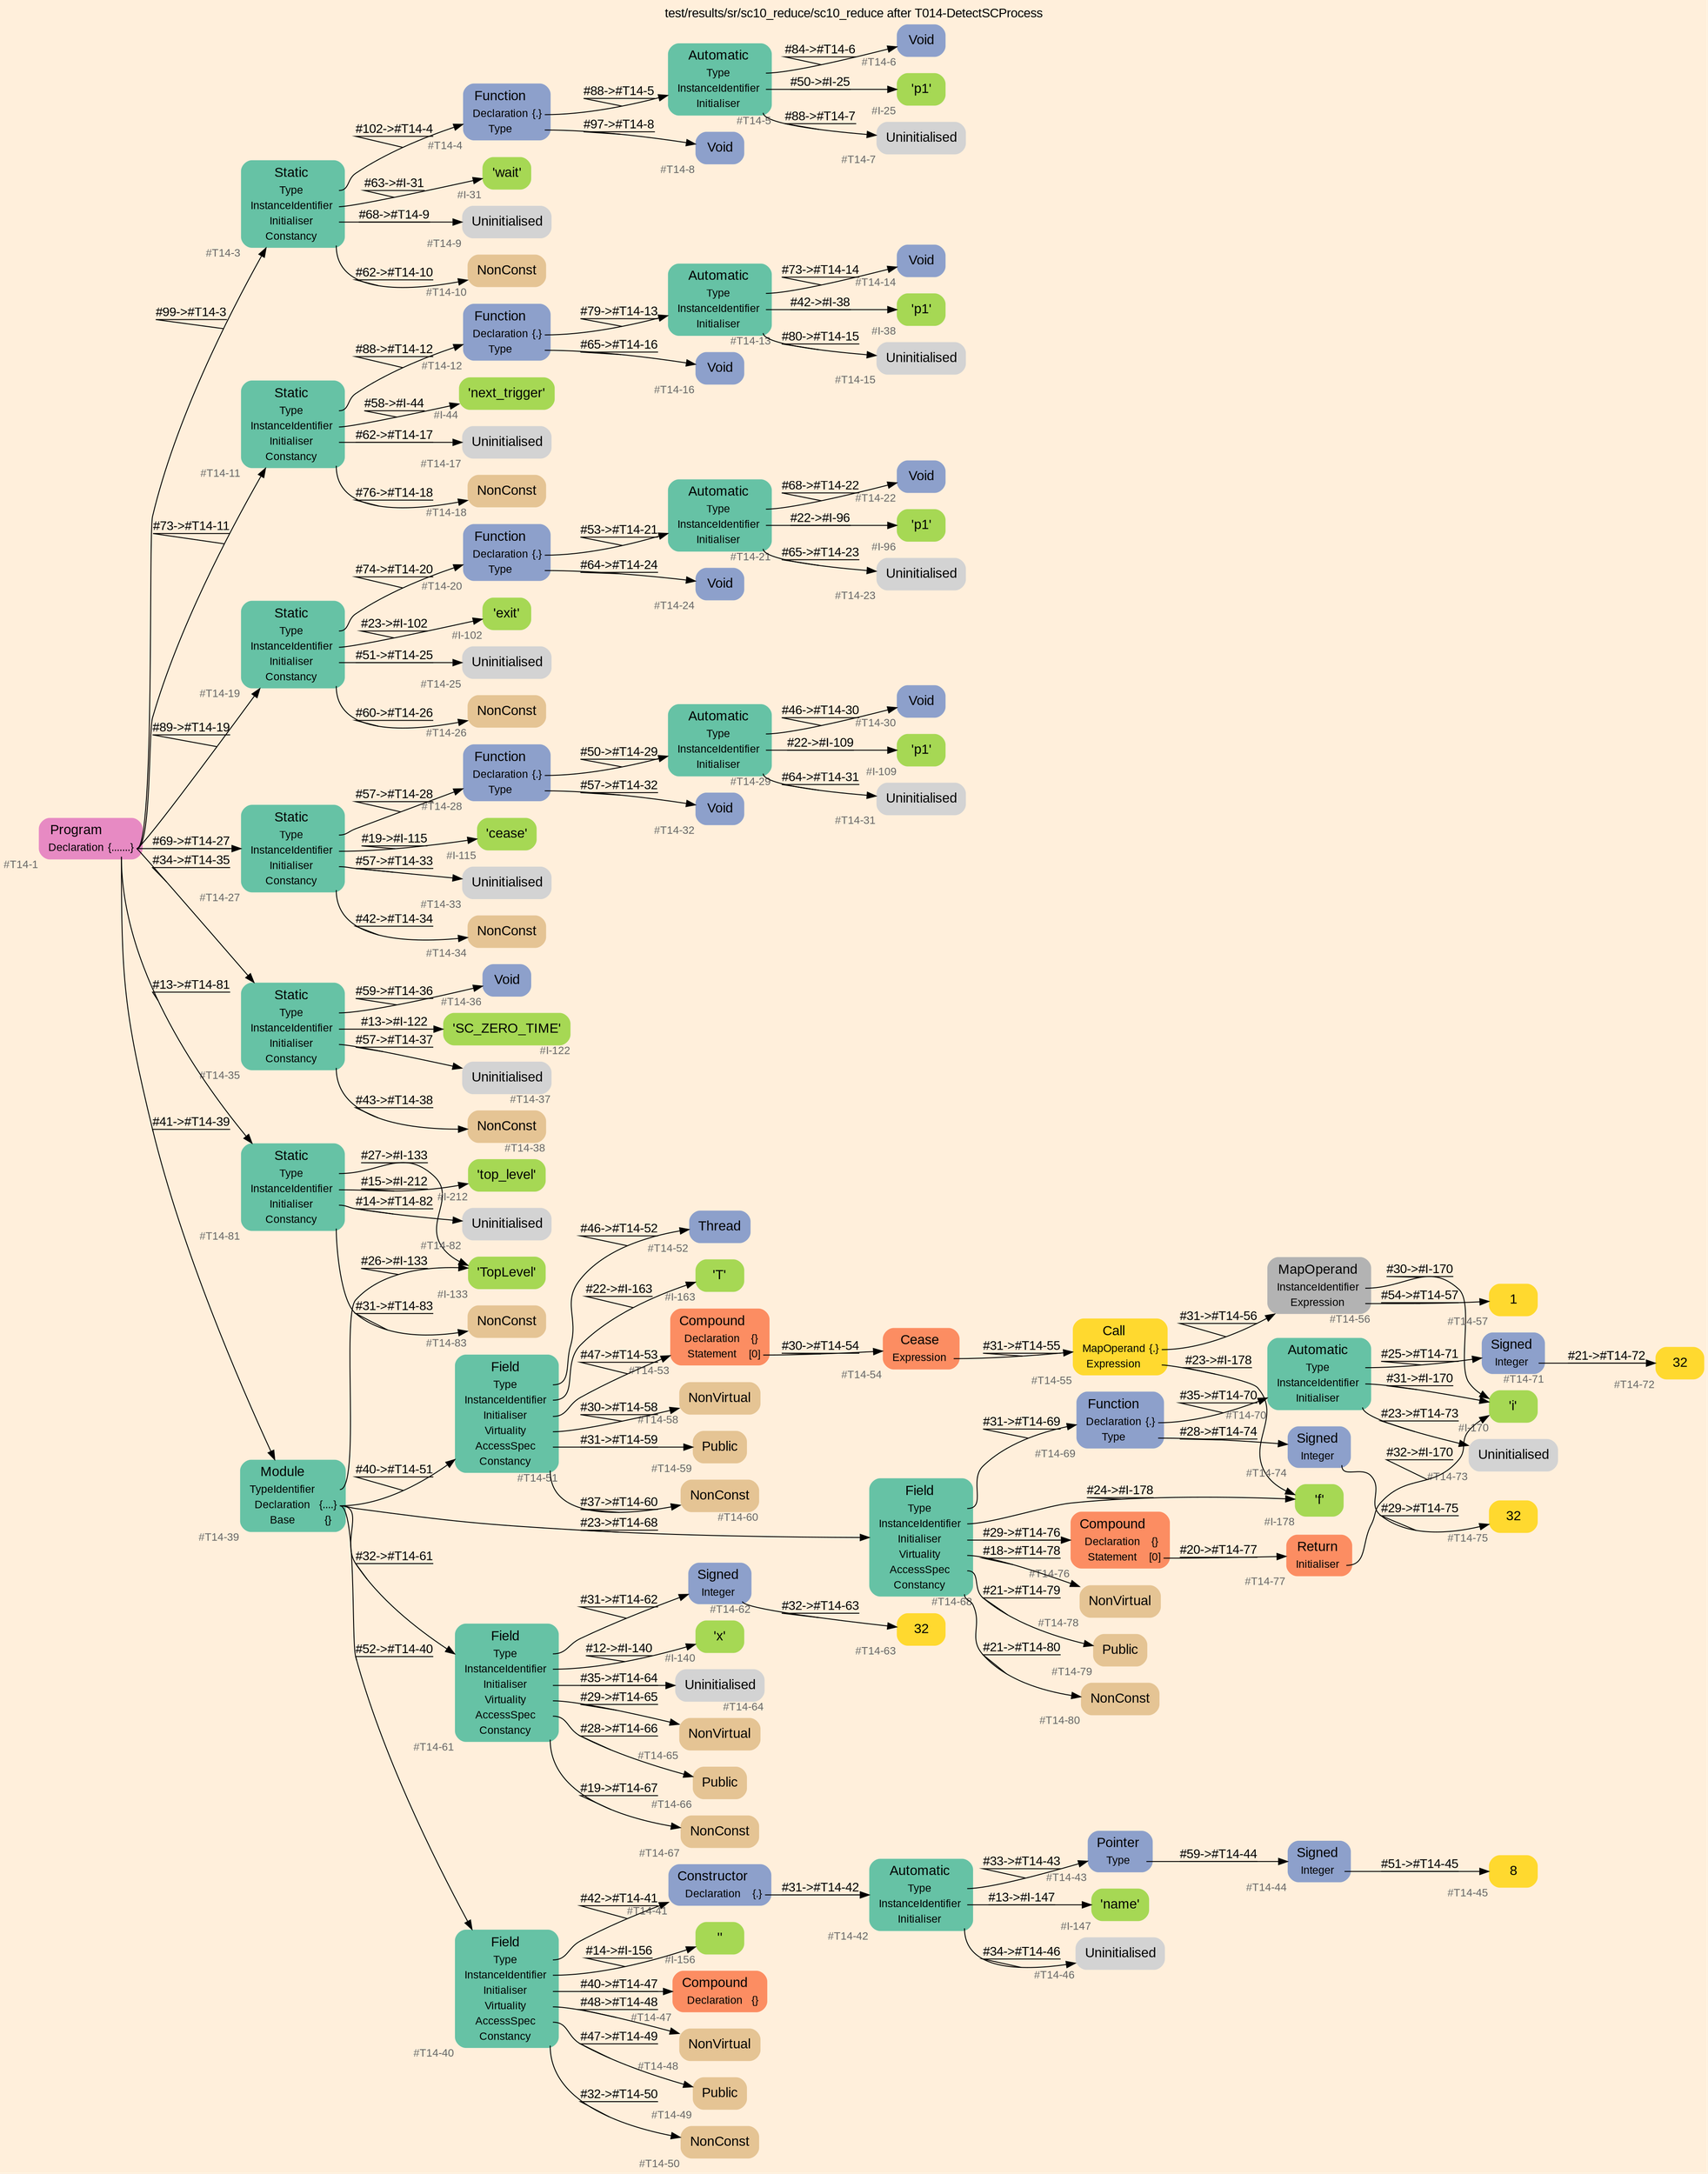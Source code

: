 digraph "test/results/sr/sc10_reduce/sc10_reduce after T014-DetectSCProcess" {
label = "test/results/sr/sc10_reduce/sc10_reduce after T014-DetectSCProcess"
labelloc = t
graph [
    rankdir = "LR"
    ranksep = 0.3
    bgcolor = antiquewhite1
    color = black
    fontcolor = black
    fontname = "Arial"
];
node [
    fontname = "Arial"
];
edge [
    fontname = "Arial"
];

// -------------------- node figure --------------------
// -------- block #T14-1 ----------
"#T14-1" [
    fillcolor = "/set28/4"
    xlabel = "#T14-1"
    fontsize = "12"
    fontcolor = grey40
    shape = "plaintext"
    label = <<TABLE BORDER="0" CELLBORDER="0" CELLSPACING="0">
     <TR><TD><FONT COLOR="black" POINT-SIZE="15">Program</FONT></TD></TR>
     <TR><TD><FONT COLOR="black" POINT-SIZE="12">Declaration</FONT></TD><TD PORT="port0"><FONT COLOR="black" POINT-SIZE="12">{.......}</FONT></TD></TR>
    </TABLE>>
    style = "rounded,filled"
];

// -------- block #T14-3 ----------
"#T14-3" [
    fillcolor = "/set28/1"
    xlabel = "#T14-3"
    fontsize = "12"
    fontcolor = grey40
    shape = "plaintext"
    label = <<TABLE BORDER="0" CELLBORDER="0" CELLSPACING="0">
     <TR><TD><FONT COLOR="black" POINT-SIZE="15">Static</FONT></TD></TR>
     <TR><TD><FONT COLOR="black" POINT-SIZE="12">Type</FONT></TD><TD PORT="port0"></TD></TR>
     <TR><TD><FONT COLOR="black" POINT-SIZE="12">InstanceIdentifier</FONT></TD><TD PORT="port1"></TD></TR>
     <TR><TD><FONT COLOR="black" POINT-SIZE="12">Initialiser</FONT></TD><TD PORT="port2"></TD></TR>
     <TR><TD><FONT COLOR="black" POINT-SIZE="12">Constancy</FONT></TD><TD PORT="port3"></TD></TR>
    </TABLE>>
    style = "rounded,filled"
];

// -------- block #T14-4 ----------
"#T14-4" [
    fillcolor = "/set28/3"
    xlabel = "#T14-4"
    fontsize = "12"
    fontcolor = grey40
    shape = "plaintext"
    label = <<TABLE BORDER="0" CELLBORDER="0" CELLSPACING="0">
     <TR><TD><FONT COLOR="black" POINT-SIZE="15">Function</FONT></TD></TR>
     <TR><TD><FONT COLOR="black" POINT-SIZE="12">Declaration</FONT></TD><TD PORT="port0"><FONT COLOR="black" POINT-SIZE="12">{.}</FONT></TD></TR>
     <TR><TD><FONT COLOR="black" POINT-SIZE="12">Type</FONT></TD><TD PORT="port1"></TD></TR>
    </TABLE>>
    style = "rounded,filled"
];

// -------- block #T14-5 ----------
"#T14-5" [
    fillcolor = "/set28/1"
    xlabel = "#T14-5"
    fontsize = "12"
    fontcolor = grey40
    shape = "plaintext"
    label = <<TABLE BORDER="0" CELLBORDER="0" CELLSPACING="0">
     <TR><TD><FONT COLOR="black" POINT-SIZE="15">Automatic</FONT></TD></TR>
     <TR><TD><FONT COLOR="black" POINT-SIZE="12">Type</FONT></TD><TD PORT="port0"></TD></TR>
     <TR><TD><FONT COLOR="black" POINT-SIZE="12">InstanceIdentifier</FONT></TD><TD PORT="port1"></TD></TR>
     <TR><TD><FONT COLOR="black" POINT-SIZE="12">Initialiser</FONT></TD><TD PORT="port2"></TD></TR>
    </TABLE>>
    style = "rounded,filled"
];

// -------- block #T14-6 ----------
"#T14-6" [
    fillcolor = "/set28/3"
    xlabel = "#T14-6"
    fontsize = "12"
    fontcolor = grey40
    shape = "plaintext"
    label = <<TABLE BORDER="0" CELLBORDER="0" CELLSPACING="0">
     <TR><TD><FONT COLOR="black" POINT-SIZE="15">Void</FONT></TD></TR>
    </TABLE>>
    style = "rounded,filled"
];

// -------- block #I-25 ----------
"#I-25" [
    fillcolor = "/set28/5"
    xlabel = "#I-25"
    fontsize = "12"
    fontcolor = grey40
    shape = "plaintext"
    label = <<TABLE BORDER="0" CELLBORDER="0" CELLSPACING="0">
     <TR><TD><FONT COLOR="black" POINT-SIZE="15">'p1'</FONT></TD></TR>
    </TABLE>>
    style = "rounded,filled"
];

// -------- block #T14-7 ----------
"#T14-7" [
    xlabel = "#T14-7"
    fontsize = "12"
    fontcolor = grey40
    shape = "plaintext"
    label = <<TABLE BORDER="0" CELLBORDER="0" CELLSPACING="0">
     <TR><TD><FONT COLOR="black" POINT-SIZE="15">Uninitialised</FONT></TD></TR>
    </TABLE>>
    style = "rounded,filled"
];

// -------- block #T14-8 ----------
"#T14-8" [
    fillcolor = "/set28/3"
    xlabel = "#T14-8"
    fontsize = "12"
    fontcolor = grey40
    shape = "plaintext"
    label = <<TABLE BORDER="0" CELLBORDER="0" CELLSPACING="0">
     <TR><TD><FONT COLOR="black" POINT-SIZE="15">Void</FONT></TD></TR>
    </TABLE>>
    style = "rounded,filled"
];

// -------- block #I-31 ----------
"#I-31" [
    fillcolor = "/set28/5"
    xlabel = "#I-31"
    fontsize = "12"
    fontcolor = grey40
    shape = "plaintext"
    label = <<TABLE BORDER="0" CELLBORDER="0" CELLSPACING="0">
     <TR><TD><FONT COLOR="black" POINT-SIZE="15">'wait'</FONT></TD></TR>
    </TABLE>>
    style = "rounded,filled"
];

// -------- block #T14-9 ----------
"#T14-9" [
    xlabel = "#T14-9"
    fontsize = "12"
    fontcolor = grey40
    shape = "plaintext"
    label = <<TABLE BORDER="0" CELLBORDER="0" CELLSPACING="0">
     <TR><TD><FONT COLOR="black" POINT-SIZE="15">Uninitialised</FONT></TD></TR>
    </TABLE>>
    style = "rounded,filled"
];

// -------- block #T14-10 ----------
"#T14-10" [
    fillcolor = "/set28/7"
    xlabel = "#T14-10"
    fontsize = "12"
    fontcolor = grey40
    shape = "plaintext"
    label = <<TABLE BORDER="0" CELLBORDER="0" CELLSPACING="0">
     <TR><TD><FONT COLOR="black" POINT-SIZE="15">NonConst</FONT></TD></TR>
    </TABLE>>
    style = "rounded,filled"
];

// -------- block #T14-11 ----------
"#T14-11" [
    fillcolor = "/set28/1"
    xlabel = "#T14-11"
    fontsize = "12"
    fontcolor = grey40
    shape = "plaintext"
    label = <<TABLE BORDER="0" CELLBORDER="0" CELLSPACING="0">
     <TR><TD><FONT COLOR="black" POINT-SIZE="15">Static</FONT></TD></TR>
     <TR><TD><FONT COLOR="black" POINT-SIZE="12">Type</FONT></TD><TD PORT="port0"></TD></TR>
     <TR><TD><FONT COLOR="black" POINT-SIZE="12">InstanceIdentifier</FONT></TD><TD PORT="port1"></TD></TR>
     <TR><TD><FONT COLOR="black" POINT-SIZE="12">Initialiser</FONT></TD><TD PORT="port2"></TD></TR>
     <TR><TD><FONT COLOR="black" POINT-SIZE="12">Constancy</FONT></TD><TD PORT="port3"></TD></TR>
    </TABLE>>
    style = "rounded,filled"
];

// -------- block #T14-12 ----------
"#T14-12" [
    fillcolor = "/set28/3"
    xlabel = "#T14-12"
    fontsize = "12"
    fontcolor = grey40
    shape = "plaintext"
    label = <<TABLE BORDER="0" CELLBORDER="0" CELLSPACING="0">
     <TR><TD><FONT COLOR="black" POINT-SIZE="15">Function</FONT></TD></TR>
     <TR><TD><FONT COLOR="black" POINT-SIZE="12">Declaration</FONT></TD><TD PORT="port0"><FONT COLOR="black" POINT-SIZE="12">{.}</FONT></TD></TR>
     <TR><TD><FONT COLOR="black" POINT-SIZE="12">Type</FONT></TD><TD PORT="port1"></TD></TR>
    </TABLE>>
    style = "rounded,filled"
];

// -------- block #T14-13 ----------
"#T14-13" [
    fillcolor = "/set28/1"
    xlabel = "#T14-13"
    fontsize = "12"
    fontcolor = grey40
    shape = "plaintext"
    label = <<TABLE BORDER="0" CELLBORDER="0" CELLSPACING="0">
     <TR><TD><FONT COLOR="black" POINT-SIZE="15">Automatic</FONT></TD></TR>
     <TR><TD><FONT COLOR="black" POINT-SIZE="12">Type</FONT></TD><TD PORT="port0"></TD></TR>
     <TR><TD><FONT COLOR="black" POINT-SIZE="12">InstanceIdentifier</FONT></TD><TD PORT="port1"></TD></TR>
     <TR><TD><FONT COLOR="black" POINT-SIZE="12">Initialiser</FONT></TD><TD PORT="port2"></TD></TR>
    </TABLE>>
    style = "rounded,filled"
];

// -------- block #T14-14 ----------
"#T14-14" [
    fillcolor = "/set28/3"
    xlabel = "#T14-14"
    fontsize = "12"
    fontcolor = grey40
    shape = "plaintext"
    label = <<TABLE BORDER="0" CELLBORDER="0" CELLSPACING="0">
     <TR><TD><FONT COLOR="black" POINT-SIZE="15">Void</FONT></TD></TR>
    </TABLE>>
    style = "rounded,filled"
];

// -------- block #I-38 ----------
"#I-38" [
    fillcolor = "/set28/5"
    xlabel = "#I-38"
    fontsize = "12"
    fontcolor = grey40
    shape = "plaintext"
    label = <<TABLE BORDER="0" CELLBORDER="0" CELLSPACING="0">
     <TR><TD><FONT COLOR="black" POINT-SIZE="15">'p1'</FONT></TD></TR>
    </TABLE>>
    style = "rounded,filled"
];

// -------- block #T14-15 ----------
"#T14-15" [
    xlabel = "#T14-15"
    fontsize = "12"
    fontcolor = grey40
    shape = "plaintext"
    label = <<TABLE BORDER="0" CELLBORDER="0" CELLSPACING="0">
     <TR><TD><FONT COLOR="black" POINT-SIZE="15">Uninitialised</FONT></TD></TR>
    </TABLE>>
    style = "rounded,filled"
];

// -------- block #T14-16 ----------
"#T14-16" [
    fillcolor = "/set28/3"
    xlabel = "#T14-16"
    fontsize = "12"
    fontcolor = grey40
    shape = "plaintext"
    label = <<TABLE BORDER="0" CELLBORDER="0" CELLSPACING="0">
     <TR><TD><FONT COLOR="black" POINT-SIZE="15">Void</FONT></TD></TR>
    </TABLE>>
    style = "rounded,filled"
];

// -------- block #I-44 ----------
"#I-44" [
    fillcolor = "/set28/5"
    xlabel = "#I-44"
    fontsize = "12"
    fontcolor = grey40
    shape = "plaintext"
    label = <<TABLE BORDER="0" CELLBORDER="0" CELLSPACING="0">
     <TR><TD><FONT COLOR="black" POINT-SIZE="15">'next_trigger'</FONT></TD></TR>
    </TABLE>>
    style = "rounded,filled"
];

// -------- block #T14-17 ----------
"#T14-17" [
    xlabel = "#T14-17"
    fontsize = "12"
    fontcolor = grey40
    shape = "plaintext"
    label = <<TABLE BORDER="0" CELLBORDER="0" CELLSPACING="0">
     <TR><TD><FONT COLOR="black" POINT-SIZE="15">Uninitialised</FONT></TD></TR>
    </TABLE>>
    style = "rounded,filled"
];

// -------- block #T14-18 ----------
"#T14-18" [
    fillcolor = "/set28/7"
    xlabel = "#T14-18"
    fontsize = "12"
    fontcolor = grey40
    shape = "plaintext"
    label = <<TABLE BORDER="0" CELLBORDER="0" CELLSPACING="0">
     <TR><TD><FONT COLOR="black" POINT-SIZE="15">NonConst</FONT></TD></TR>
    </TABLE>>
    style = "rounded,filled"
];

// -------- block #T14-19 ----------
"#T14-19" [
    fillcolor = "/set28/1"
    xlabel = "#T14-19"
    fontsize = "12"
    fontcolor = grey40
    shape = "plaintext"
    label = <<TABLE BORDER="0" CELLBORDER="0" CELLSPACING="0">
     <TR><TD><FONT COLOR="black" POINT-SIZE="15">Static</FONT></TD></TR>
     <TR><TD><FONT COLOR="black" POINT-SIZE="12">Type</FONT></TD><TD PORT="port0"></TD></TR>
     <TR><TD><FONT COLOR="black" POINT-SIZE="12">InstanceIdentifier</FONT></TD><TD PORT="port1"></TD></TR>
     <TR><TD><FONT COLOR="black" POINT-SIZE="12">Initialiser</FONT></TD><TD PORT="port2"></TD></TR>
     <TR><TD><FONT COLOR="black" POINT-SIZE="12">Constancy</FONT></TD><TD PORT="port3"></TD></TR>
    </TABLE>>
    style = "rounded,filled"
];

// -------- block #T14-20 ----------
"#T14-20" [
    fillcolor = "/set28/3"
    xlabel = "#T14-20"
    fontsize = "12"
    fontcolor = grey40
    shape = "plaintext"
    label = <<TABLE BORDER="0" CELLBORDER="0" CELLSPACING="0">
     <TR><TD><FONT COLOR="black" POINT-SIZE="15">Function</FONT></TD></TR>
     <TR><TD><FONT COLOR="black" POINT-SIZE="12">Declaration</FONT></TD><TD PORT="port0"><FONT COLOR="black" POINT-SIZE="12">{.}</FONT></TD></TR>
     <TR><TD><FONT COLOR="black" POINT-SIZE="12">Type</FONT></TD><TD PORT="port1"></TD></TR>
    </TABLE>>
    style = "rounded,filled"
];

// -------- block #T14-21 ----------
"#T14-21" [
    fillcolor = "/set28/1"
    xlabel = "#T14-21"
    fontsize = "12"
    fontcolor = grey40
    shape = "plaintext"
    label = <<TABLE BORDER="0" CELLBORDER="0" CELLSPACING="0">
     <TR><TD><FONT COLOR="black" POINT-SIZE="15">Automatic</FONT></TD></TR>
     <TR><TD><FONT COLOR="black" POINT-SIZE="12">Type</FONT></TD><TD PORT="port0"></TD></TR>
     <TR><TD><FONT COLOR="black" POINT-SIZE="12">InstanceIdentifier</FONT></TD><TD PORT="port1"></TD></TR>
     <TR><TD><FONT COLOR="black" POINT-SIZE="12">Initialiser</FONT></TD><TD PORT="port2"></TD></TR>
    </TABLE>>
    style = "rounded,filled"
];

// -------- block #T14-22 ----------
"#T14-22" [
    fillcolor = "/set28/3"
    xlabel = "#T14-22"
    fontsize = "12"
    fontcolor = grey40
    shape = "plaintext"
    label = <<TABLE BORDER="0" CELLBORDER="0" CELLSPACING="0">
     <TR><TD><FONT COLOR="black" POINT-SIZE="15">Void</FONT></TD></TR>
    </TABLE>>
    style = "rounded,filled"
];

// -------- block #I-96 ----------
"#I-96" [
    fillcolor = "/set28/5"
    xlabel = "#I-96"
    fontsize = "12"
    fontcolor = grey40
    shape = "plaintext"
    label = <<TABLE BORDER="0" CELLBORDER="0" CELLSPACING="0">
     <TR><TD><FONT COLOR="black" POINT-SIZE="15">'p1'</FONT></TD></TR>
    </TABLE>>
    style = "rounded,filled"
];

// -------- block #T14-23 ----------
"#T14-23" [
    xlabel = "#T14-23"
    fontsize = "12"
    fontcolor = grey40
    shape = "plaintext"
    label = <<TABLE BORDER="0" CELLBORDER="0" CELLSPACING="0">
     <TR><TD><FONT COLOR="black" POINT-SIZE="15">Uninitialised</FONT></TD></TR>
    </TABLE>>
    style = "rounded,filled"
];

// -------- block #T14-24 ----------
"#T14-24" [
    fillcolor = "/set28/3"
    xlabel = "#T14-24"
    fontsize = "12"
    fontcolor = grey40
    shape = "plaintext"
    label = <<TABLE BORDER="0" CELLBORDER="0" CELLSPACING="0">
     <TR><TD><FONT COLOR="black" POINT-SIZE="15">Void</FONT></TD></TR>
    </TABLE>>
    style = "rounded,filled"
];

// -------- block #I-102 ----------
"#I-102" [
    fillcolor = "/set28/5"
    xlabel = "#I-102"
    fontsize = "12"
    fontcolor = grey40
    shape = "plaintext"
    label = <<TABLE BORDER="0" CELLBORDER="0" CELLSPACING="0">
     <TR><TD><FONT COLOR="black" POINT-SIZE="15">'exit'</FONT></TD></TR>
    </TABLE>>
    style = "rounded,filled"
];

// -------- block #T14-25 ----------
"#T14-25" [
    xlabel = "#T14-25"
    fontsize = "12"
    fontcolor = grey40
    shape = "plaintext"
    label = <<TABLE BORDER="0" CELLBORDER="0" CELLSPACING="0">
     <TR><TD><FONT COLOR="black" POINT-SIZE="15">Uninitialised</FONT></TD></TR>
    </TABLE>>
    style = "rounded,filled"
];

// -------- block #T14-26 ----------
"#T14-26" [
    fillcolor = "/set28/7"
    xlabel = "#T14-26"
    fontsize = "12"
    fontcolor = grey40
    shape = "plaintext"
    label = <<TABLE BORDER="0" CELLBORDER="0" CELLSPACING="0">
     <TR><TD><FONT COLOR="black" POINT-SIZE="15">NonConst</FONT></TD></TR>
    </TABLE>>
    style = "rounded,filled"
];

// -------- block #T14-27 ----------
"#T14-27" [
    fillcolor = "/set28/1"
    xlabel = "#T14-27"
    fontsize = "12"
    fontcolor = grey40
    shape = "plaintext"
    label = <<TABLE BORDER="0" CELLBORDER="0" CELLSPACING="0">
     <TR><TD><FONT COLOR="black" POINT-SIZE="15">Static</FONT></TD></TR>
     <TR><TD><FONT COLOR="black" POINT-SIZE="12">Type</FONT></TD><TD PORT="port0"></TD></TR>
     <TR><TD><FONT COLOR="black" POINT-SIZE="12">InstanceIdentifier</FONT></TD><TD PORT="port1"></TD></TR>
     <TR><TD><FONT COLOR="black" POINT-SIZE="12">Initialiser</FONT></TD><TD PORT="port2"></TD></TR>
     <TR><TD><FONT COLOR="black" POINT-SIZE="12">Constancy</FONT></TD><TD PORT="port3"></TD></TR>
    </TABLE>>
    style = "rounded,filled"
];

// -------- block #T14-28 ----------
"#T14-28" [
    fillcolor = "/set28/3"
    xlabel = "#T14-28"
    fontsize = "12"
    fontcolor = grey40
    shape = "plaintext"
    label = <<TABLE BORDER="0" CELLBORDER="0" CELLSPACING="0">
     <TR><TD><FONT COLOR="black" POINT-SIZE="15">Function</FONT></TD></TR>
     <TR><TD><FONT COLOR="black" POINT-SIZE="12">Declaration</FONT></TD><TD PORT="port0"><FONT COLOR="black" POINT-SIZE="12">{.}</FONT></TD></TR>
     <TR><TD><FONT COLOR="black" POINT-SIZE="12">Type</FONT></TD><TD PORT="port1"></TD></TR>
    </TABLE>>
    style = "rounded,filled"
];

// -------- block #T14-29 ----------
"#T14-29" [
    fillcolor = "/set28/1"
    xlabel = "#T14-29"
    fontsize = "12"
    fontcolor = grey40
    shape = "plaintext"
    label = <<TABLE BORDER="0" CELLBORDER="0" CELLSPACING="0">
     <TR><TD><FONT COLOR="black" POINT-SIZE="15">Automatic</FONT></TD></TR>
     <TR><TD><FONT COLOR="black" POINT-SIZE="12">Type</FONT></TD><TD PORT="port0"></TD></TR>
     <TR><TD><FONT COLOR="black" POINT-SIZE="12">InstanceIdentifier</FONT></TD><TD PORT="port1"></TD></TR>
     <TR><TD><FONT COLOR="black" POINT-SIZE="12">Initialiser</FONT></TD><TD PORT="port2"></TD></TR>
    </TABLE>>
    style = "rounded,filled"
];

// -------- block #T14-30 ----------
"#T14-30" [
    fillcolor = "/set28/3"
    xlabel = "#T14-30"
    fontsize = "12"
    fontcolor = grey40
    shape = "plaintext"
    label = <<TABLE BORDER="0" CELLBORDER="0" CELLSPACING="0">
     <TR><TD><FONT COLOR="black" POINT-SIZE="15">Void</FONT></TD></TR>
    </TABLE>>
    style = "rounded,filled"
];

// -------- block #I-109 ----------
"#I-109" [
    fillcolor = "/set28/5"
    xlabel = "#I-109"
    fontsize = "12"
    fontcolor = grey40
    shape = "plaintext"
    label = <<TABLE BORDER="0" CELLBORDER="0" CELLSPACING="0">
     <TR><TD><FONT COLOR="black" POINT-SIZE="15">'p1'</FONT></TD></TR>
    </TABLE>>
    style = "rounded,filled"
];

// -------- block #T14-31 ----------
"#T14-31" [
    xlabel = "#T14-31"
    fontsize = "12"
    fontcolor = grey40
    shape = "plaintext"
    label = <<TABLE BORDER="0" CELLBORDER="0" CELLSPACING="0">
     <TR><TD><FONT COLOR="black" POINT-SIZE="15">Uninitialised</FONT></TD></TR>
    </TABLE>>
    style = "rounded,filled"
];

// -------- block #T14-32 ----------
"#T14-32" [
    fillcolor = "/set28/3"
    xlabel = "#T14-32"
    fontsize = "12"
    fontcolor = grey40
    shape = "plaintext"
    label = <<TABLE BORDER="0" CELLBORDER="0" CELLSPACING="0">
     <TR><TD><FONT COLOR="black" POINT-SIZE="15">Void</FONT></TD></TR>
    </TABLE>>
    style = "rounded,filled"
];

// -------- block #I-115 ----------
"#I-115" [
    fillcolor = "/set28/5"
    xlabel = "#I-115"
    fontsize = "12"
    fontcolor = grey40
    shape = "plaintext"
    label = <<TABLE BORDER="0" CELLBORDER="0" CELLSPACING="0">
     <TR><TD><FONT COLOR="black" POINT-SIZE="15">'cease'</FONT></TD></TR>
    </TABLE>>
    style = "rounded,filled"
];

// -------- block #T14-33 ----------
"#T14-33" [
    xlabel = "#T14-33"
    fontsize = "12"
    fontcolor = grey40
    shape = "plaintext"
    label = <<TABLE BORDER="0" CELLBORDER="0" CELLSPACING="0">
     <TR><TD><FONT COLOR="black" POINT-SIZE="15">Uninitialised</FONT></TD></TR>
    </TABLE>>
    style = "rounded,filled"
];

// -------- block #T14-34 ----------
"#T14-34" [
    fillcolor = "/set28/7"
    xlabel = "#T14-34"
    fontsize = "12"
    fontcolor = grey40
    shape = "plaintext"
    label = <<TABLE BORDER="0" CELLBORDER="0" CELLSPACING="0">
     <TR><TD><FONT COLOR="black" POINT-SIZE="15">NonConst</FONT></TD></TR>
    </TABLE>>
    style = "rounded,filled"
];

// -------- block #T14-35 ----------
"#T14-35" [
    fillcolor = "/set28/1"
    xlabel = "#T14-35"
    fontsize = "12"
    fontcolor = grey40
    shape = "plaintext"
    label = <<TABLE BORDER="0" CELLBORDER="0" CELLSPACING="0">
     <TR><TD><FONT COLOR="black" POINT-SIZE="15">Static</FONT></TD></TR>
     <TR><TD><FONT COLOR="black" POINT-SIZE="12">Type</FONT></TD><TD PORT="port0"></TD></TR>
     <TR><TD><FONT COLOR="black" POINT-SIZE="12">InstanceIdentifier</FONT></TD><TD PORT="port1"></TD></TR>
     <TR><TD><FONT COLOR="black" POINT-SIZE="12">Initialiser</FONT></TD><TD PORT="port2"></TD></TR>
     <TR><TD><FONT COLOR="black" POINT-SIZE="12">Constancy</FONT></TD><TD PORT="port3"></TD></TR>
    </TABLE>>
    style = "rounded,filled"
];

// -------- block #T14-36 ----------
"#T14-36" [
    fillcolor = "/set28/3"
    xlabel = "#T14-36"
    fontsize = "12"
    fontcolor = grey40
    shape = "plaintext"
    label = <<TABLE BORDER="0" CELLBORDER="0" CELLSPACING="0">
     <TR><TD><FONT COLOR="black" POINT-SIZE="15">Void</FONT></TD></TR>
    </TABLE>>
    style = "rounded,filled"
];

// -------- block #I-122 ----------
"#I-122" [
    fillcolor = "/set28/5"
    xlabel = "#I-122"
    fontsize = "12"
    fontcolor = grey40
    shape = "plaintext"
    label = <<TABLE BORDER="0" CELLBORDER="0" CELLSPACING="0">
     <TR><TD><FONT COLOR="black" POINT-SIZE="15">'SC_ZERO_TIME'</FONT></TD></TR>
    </TABLE>>
    style = "rounded,filled"
];

// -------- block #T14-37 ----------
"#T14-37" [
    xlabel = "#T14-37"
    fontsize = "12"
    fontcolor = grey40
    shape = "plaintext"
    label = <<TABLE BORDER="0" CELLBORDER="0" CELLSPACING="0">
     <TR><TD><FONT COLOR="black" POINT-SIZE="15">Uninitialised</FONT></TD></TR>
    </TABLE>>
    style = "rounded,filled"
];

// -------- block #T14-38 ----------
"#T14-38" [
    fillcolor = "/set28/7"
    xlabel = "#T14-38"
    fontsize = "12"
    fontcolor = grey40
    shape = "plaintext"
    label = <<TABLE BORDER="0" CELLBORDER="0" CELLSPACING="0">
     <TR><TD><FONT COLOR="black" POINT-SIZE="15">NonConst</FONT></TD></TR>
    </TABLE>>
    style = "rounded,filled"
];

// -------- block #T14-39 ----------
"#T14-39" [
    fillcolor = "/set28/1"
    xlabel = "#T14-39"
    fontsize = "12"
    fontcolor = grey40
    shape = "plaintext"
    label = <<TABLE BORDER="0" CELLBORDER="0" CELLSPACING="0">
     <TR><TD><FONT COLOR="black" POINT-SIZE="15">Module</FONT></TD></TR>
     <TR><TD><FONT COLOR="black" POINT-SIZE="12">TypeIdentifier</FONT></TD><TD PORT="port0"></TD></TR>
     <TR><TD><FONT COLOR="black" POINT-SIZE="12">Declaration</FONT></TD><TD PORT="port1"><FONT COLOR="black" POINT-SIZE="12">{....}</FONT></TD></TR>
     <TR><TD><FONT COLOR="black" POINT-SIZE="12">Base</FONT></TD><TD PORT="port2"><FONT COLOR="black" POINT-SIZE="12">{}</FONT></TD></TR>
    </TABLE>>
    style = "rounded,filled"
];

// -------- block #I-133 ----------
"#I-133" [
    fillcolor = "/set28/5"
    xlabel = "#I-133"
    fontsize = "12"
    fontcolor = grey40
    shape = "plaintext"
    label = <<TABLE BORDER="0" CELLBORDER="0" CELLSPACING="0">
     <TR><TD><FONT COLOR="black" POINT-SIZE="15">'TopLevel'</FONT></TD></TR>
    </TABLE>>
    style = "rounded,filled"
];

// -------- block #T14-40 ----------
"#T14-40" [
    fillcolor = "/set28/1"
    xlabel = "#T14-40"
    fontsize = "12"
    fontcolor = grey40
    shape = "plaintext"
    label = <<TABLE BORDER="0" CELLBORDER="0" CELLSPACING="0">
     <TR><TD><FONT COLOR="black" POINT-SIZE="15">Field</FONT></TD></TR>
     <TR><TD><FONT COLOR="black" POINT-SIZE="12">Type</FONT></TD><TD PORT="port0"></TD></TR>
     <TR><TD><FONT COLOR="black" POINT-SIZE="12">InstanceIdentifier</FONT></TD><TD PORT="port1"></TD></TR>
     <TR><TD><FONT COLOR="black" POINT-SIZE="12">Initialiser</FONT></TD><TD PORT="port2"></TD></TR>
     <TR><TD><FONT COLOR="black" POINT-SIZE="12">Virtuality</FONT></TD><TD PORT="port3"></TD></TR>
     <TR><TD><FONT COLOR="black" POINT-SIZE="12">AccessSpec</FONT></TD><TD PORT="port4"></TD></TR>
     <TR><TD><FONT COLOR="black" POINT-SIZE="12">Constancy</FONT></TD><TD PORT="port5"></TD></TR>
    </TABLE>>
    style = "rounded,filled"
];

// -------- block #T14-41 ----------
"#T14-41" [
    fillcolor = "/set28/3"
    xlabel = "#T14-41"
    fontsize = "12"
    fontcolor = grey40
    shape = "plaintext"
    label = <<TABLE BORDER="0" CELLBORDER="0" CELLSPACING="0">
     <TR><TD><FONT COLOR="black" POINT-SIZE="15">Constructor</FONT></TD></TR>
     <TR><TD><FONT COLOR="black" POINT-SIZE="12">Declaration</FONT></TD><TD PORT="port0"><FONT COLOR="black" POINT-SIZE="12">{.}</FONT></TD></TR>
    </TABLE>>
    style = "rounded,filled"
];

// -------- block #T14-42 ----------
"#T14-42" [
    fillcolor = "/set28/1"
    xlabel = "#T14-42"
    fontsize = "12"
    fontcolor = grey40
    shape = "plaintext"
    label = <<TABLE BORDER="0" CELLBORDER="0" CELLSPACING="0">
     <TR><TD><FONT COLOR="black" POINT-SIZE="15">Automatic</FONT></TD></TR>
     <TR><TD><FONT COLOR="black" POINT-SIZE="12">Type</FONT></TD><TD PORT="port0"></TD></TR>
     <TR><TD><FONT COLOR="black" POINT-SIZE="12">InstanceIdentifier</FONT></TD><TD PORT="port1"></TD></TR>
     <TR><TD><FONT COLOR="black" POINT-SIZE="12">Initialiser</FONT></TD><TD PORT="port2"></TD></TR>
    </TABLE>>
    style = "rounded,filled"
];

// -------- block #T14-43 ----------
"#T14-43" [
    fillcolor = "/set28/3"
    xlabel = "#T14-43"
    fontsize = "12"
    fontcolor = grey40
    shape = "plaintext"
    label = <<TABLE BORDER="0" CELLBORDER="0" CELLSPACING="0">
     <TR><TD><FONT COLOR="black" POINT-SIZE="15">Pointer</FONT></TD></TR>
     <TR><TD><FONT COLOR="black" POINT-SIZE="12">Type</FONT></TD><TD PORT="port0"></TD></TR>
    </TABLE>>
    style = "rounded,filled"
];

// -------- block #T14-44 ----------
"#T14-44" [
    fillcolor = "/set28/3"
    xlabel = "#T14-44"
    fontsize = "12"
    fontcolor = grey40
    shape = "plaintext"
    label = <<TABLE BORDER="0" CELLBORDER="0" CELLSPACING="0">
     <TR><TD><FONT COLOR="black" POINT-SIZE="15">Signed</FONT></TD></TR>
     <TR><TD><FONT COLOR="black" POINT-SIZE="12">Integer</FONT></TD><TD PORT="port0"></TD></TR>
    </TABLE>>
    style = "rounded,filled"
];

// -------- block #T14-45 ----------
"#T14-45" [
    fillcolor = "/set28/6"
    xlabel = "#T14-45"
    fontsize = "12"
    fontcolor = grey40
    shape = "plaintext"
    label = <<TABLE BORDER="0" CELLBORDER="0" CELLSPACING="0">
     <TR><TD><FONT COLOR="black" POINT-SIZE="15">8</FONT></TD></TR>
    </TABLE>>
    style = "rounded,filled"
];

// -------- block #I-147 ----------
"#I-147" [
    fillcolor = "/set28/5"
    xlabel = "#I-147"
    fontsize = "12"
    fontcolor = grey40
    shape = "plaintext"
    label = <<TABLE BORDER="0" CELLBORDER="0" CELLSPACING="0">
     <TR><TD><FONT COLOR="black" POINT-SIZE="15">'name'</FONT></TD></TR>
    </TABLE>>
    style = "rounded,filled"
];

// -------- block #T14-46 ----------
"#T14-46" [
    xlabel = "#T14-46"
    fontsize = "12"
    fontcolor = grey40
    shape = "plaintext"
    label = <<TABLE BORDER="0" CELLBORDER="0" CELLSPACING="0">
     <TR><TD><FONT COLOR="black" POINT-SIZE="15">Uninitialised</FONT></TD></TR>
    </TABLE>>
    style = "rounded,filled"
];

// -------- block #I-156 ----------
"#I-156" [
    fillcolor = "/set28/5"
    xlabel = "#I-156"
    fontsize = "12"
    fontcolor = grey40
    shape = "plaintext"
    label = <<TABLE BORDER="0" CELLBORDER="0" CELLSPACING="0">
     <TR><TD><FONT COLOR="black" POINT-SIZE="15">''</FONT></TD></TR>
    </TABLE>>
    style = "rounded,filled"
];

// -------- block #T14-47 ----------
"#T14-47" [
    fillcolor = "/set28/2"
    xlabel = "#T14-47"
    fontsize = "12"
    fontcolor = grey40
    shape = "plaintext"
    label = <<TABLE BORDER="0" CELLBORDER="0" CELLSPACING="0">
     <TR><TD><FONT COLOR="black" POINT-SIZE="15">Compound</FONT></TD></TR>
     <TR><TD><FONT COLOR="black" POINT-SIZE="12">Declaration</FONT></TD><TD PORT="port0"><FONT COLOR="black" POINT-SIZE="12">{}</FONT></TD></TR>
    </TABLE>>
    style = "rounded,filled"
];

// -------- block #T14-48 ----------
"#T14-48" [
    fillcolor = "/set28/7"
    xlabel = "#T14-48"
    fontsize = "12"
    fontcolor = grey40
    shape = "plaintext"
    label = <<TABLE BORDER="0" CELLBORDER="0" CELLSPACING="0">
     <TR><TD><FONT COLOR="black" POINT-SIZE="15">NonVirtual</FONT></TD></TR>
    </TABLE>>
    style = "rounded,filled"
];

// -------- block #T14-49 ----------
"#T14-49" [
    fillcolor = "/set28/7"
    xlabel = "#T14-49"
    fontsize = "12"
    fontcolor = grey40
    shape = "plaintext"
    label = <<TABLE BORDER="0" CELLBORDER="0" CELLSPACING="0">
     <TR><TD><FONT COLOR="black" POINT-SIZE="15">Public</FONT></TD></TR>
    </TABLE>>
    style = "rounded,filled"
];

// -------- block #T14-50 ----------
"#T14-50" [
    fillcolor = "/set28/7"
    xlabel = "#T14-50"
    fontsize = "12"
    fontcolor = grey40
    shape = "plaintext"
    label = <<TABLE BORDER="0" CELLBORDER="0" CELLSPACING="0">
     <TR><TD><FONT COLOR="black" POINT-SIZE="15">NonConst</FONT></TD></TR>
    </TABLE>>
    style = "rounded,filled"
];

// -------- block #T14-51 ----------
"#T14-51" [
    fillcolor = "/set28/1"
    xlabel = "#T14-51"
    fontsize = "12"
    fontcolor = grey40
    shape = "plaintext"
    label = <<TABLE BORDER="0" CELLBORDER="0" CELLSPACING="0">
     <TR><TD><FONT COLOR="black" POINT-SIZE="15">Field</FONT></TD></TR>
     <TR><TD><FONT COLOR="black" POINT-SIZE="12">Type</FONT></TD><TD PORT="port0"></TD></TR>
     <TR><TD><FONT COLOR="black" POINT-SIZE="12">InstanceIdentifier</FONT></TD><TD PORT="port1"></TD></TR>
     <TR><TD><FONT COLOR="black" POINT-SIZE="12">Initialiser</FONT></TD><TD PORT="port2"></TD></TR>
     <TR><TD><FONT COLOR="black" POINT-SIZE="12">Virtuality</FONT></TD><TD PORT="port3"></TD></TR>
     <TR><TD><FONT COLOR="black" POINT-SIZE="12">AccessSpec</FONT></TD><TD PORT="port4"></TD></TR>
     <TR><TD><FONT COLOR="black" POINT-SIZE="12">Constancy</FONT></TD><TD PORT="port5"></TD></TR>
    </TABLE>>
    style = "rounded,filled"
];

// -------- block #T14-52 ----------
"#T14-52" [
    fillcolor = "/set28/3"
    xlabel = "#T14-52"
    fontsize = "12"
    fontcolor = grey40
    shape = "plaintext"
    label = <<TABLE BORDER="0" CELLBORDER="0" CELLSPACING="0">
     <TR><TD><FONT COLOR="black" POINT-SIZE="15">Thread</FONT></TD></TR>
    </TABLE>>
    style = "rounded,filled"
];

// -------- block #I-163 ----------
"#I-163" [
    fillcolor = "/set28/5"
    xlabel = "#I-163"
    fontsize = "12"
    fontcolor = grey40
    shape = "plaintext"
    label = <<TABLE BORDER="0" CELLBORDER="0" CELLSPACING="0">
     <TR><TD><FONT COLOR="black" POINT-SIZE="15">'T'</FONT></TD></TR>
    </TABLE>>
    style = "rounded,filled"
];

// -------- block #T14-53 ----------
"#T14-53" [
    fillcolor = "/set28/2"
    xlabel = "#T14-53"
    fontsize = "12"
    fontcolor = grey40
    shape = "plaintext"
    label = <<TABLE BORDER="0" CELLBORDER="0" CELLSPACING="0">
     <TR><TD><FONT COLOR="black" POINT-SIZE="15">Compound</FONT></TD></TR>
     <TR><TD><FONT COLOR="black" POINT-SIZE="12">Declaration</FONT></TD><TD PORT="port0"><FONT COLOR="black" POINT-SIZE="12">{}</FONT></TD></TR>
     <TR><TD><FONT COLOR="black" POINT-SIZE="12">Statement</FONT></TD><TD PORT="port1"><FONT COLOR="black" POINT-SIZE="12">[0]</FONT></TD></TR>
    </TABLE>>
    style = "rounded,filled"
];

// -------- block #T14-54 ----------
"#T14-54" [
    fillcolor = "/set28/2"
    xlabel = "#T14-54"
    fontsize = "12"
    fontcolor = grey40
    shape = "plaintext"
    label = <<TABLE BORDER="0" CELLBORDER="0" CELLSPACING="0">
     <TR><TD><FONT COLOR="black" POINT-SIZE="15">Cease</FONT></TD></TR>
     <TR><TD><FONT COLOR="black" POINT-SIZE="12">Expression</FONT></TD><TD PORT="port0"></TD></TR>
    </TABLE>>
    style = "rounded,filled"
];

// -------- block #T14-55 ----------
"#T14-55" [
    fillcolor = "/set28/6"
    xlabel = "#T14-55"
    fontsize = "12"
    fontcolor = grey40
    shape = "plaintext"
    label = <<TABLE BORDER="0" CELLBORDER="0" CELLSPACING="0">
     <TR><TD><FONT COLOR="black" POINT-SIZE="15">Call</FONT></TD></TR>
     <TR><TD><FONT COLOR="black" POINT-SIZE="12">MapOperand</FONT></TD><TD PORT="port0"><FONT COLOR="black" POINT-SIZE="12">{.}</FONT></TD></TR>
     <TR><TD><FONT COLOR="black" POINT-SIZE="12">Expression</FONT></TD><TD PORT="port1"></TD></TR>
    </TABLE>>
    style = "rounded,filled"
];

// -------- block #T14-56 ----------
"#T14-56" [
    fillcolor = "/set28/8"
    xlabel = "#T14-56"
    fontsize = "12"
    fontcolor = grey40
    shape = "plaintext"
    label = <<TABLE BORDER="0" CELLBORDER="0" CELLSPACING="0">
     <TR><TD><FONT COLOR="black" POINT-SIZE="15">MapOperand</FONT></TD></TR>
     <TR><TD><FONT COLOR="black" POINT-SIZE="12">InstanceIdentifier</FONT></TD><TD PORT="port0"></TD></TR>
     <TR><TD><FONT COLOR="black" POINT-SIZE="12">Expression</FONT></TD><TD PORT="port1"></TD></TR>
    </TABLE>>
    style = "rounded,filled"
];

// -------- block #I-170 ----------
"#I-170" [
    fillcolor = "/set28/5"
    xlabel = "#I-170"
    fontsize = "12"
    fontcolor = grey40
    shape = "plaintext"
    label = <<TABLE BORDER="0" CELLBORDER="0" CELLSPACING="0">
     <TR><TD><FONT COLOR="black" POINT-SIZE="15">'i'</FONT></TD></TR>
    </TABLE>>
    style = "rounded,filled"
];

// -------- block #T14-57 ----------
"#T14-57" [
    fillcolor = "/set28/6"
    xlabel = "#T14-57"
    fontsize = "12"
    fontcolor = grey40
    shape = "plaintext"
    label = <<TABLE BORDER="0" CELLBORDER="0" CELLSPACING="0">
     <TR><TD><FONT COLOR="black" POINT-SIZE="15">1</FONT></TD></TR>
    </TABLE>>
    style = "rounded,filled"
];

// -------- block #I-178 ----------
"#I-178" [
    fillcolor = "/set28/5"
    xlabel = "#I-178"
    fontsize = "12"
    fontcolor = grey40
    shape = "plaintext"
    label = <<TABLE BORDER="0" CELLBORDER="0" CELLSPACING="0">
     <TR><TD><FONT COLOR="black" POINT-SIZE="15">'f'</FONT></TD></TR>
    </TABLE>>
    style = "rounded,filled"
];

// -------- block #T14-58 ----------
"#T14-58" [
    fillcolor = "/set28/7"
    xlabel = "#T14-58"
    fontsize = "12"
    fontcolor = grey40
    shape = "plaintext"
    label = <<TABLE BORDER="0" CELLBORDER="0" CELLSPACING="0">
     <TR><TD><FONT COLOR="black" POINT-SIZE="15">NonVirtual</FONT></TD></TR>
    </TABLE>>
    style = "rounded,filled"
];

// -------- block #T14-59 ----------
"#T14-59" [
    fillcolor = "/set28/7"
    xlabel = "#T14-59"
    fontsize = "12"
    fontcolor = grey40
    shape = "plaintext"
    label = <<TABLE BORDER="0" CELLBORDER="0" CELLSPACING="0">
     <TR><TD><FONT COLOR="black" POINT-SIZE="15">Public</FONT></TD></TR>
    </TABLE>>
    style = "rounded,filled"
];

// -------- block #T14-60 ----------
"#T14-60" [
    fillcolor = "/set28/7"
    xlabel = "#T14-60"
    fontsize = "12"
    fontcolor = grey40
    shape = "plaintext"
    label = <<TABLE BORDER="0" CELLBORDER="0" CELLSPACING="0">
     <TR><TD><FONT COLOR="black" POINT-SIZE="15">NonConst</FONT></TD></TR>
    </TABLE>>
    style = "rounded,filled"
];

// -------- block #T14-61 ----------
"#T14-61" [
    fillcolor = "/set28/1"
    xlabel = "#T14-61"
    fontsize = "12"
    fontcolor = grey40
    shape = "plaintext"
    label = <<TABLE BORDER="0" CELLBORDER="0" CELLSPACING="0">
     <TR><TD><FONT COLOR="black" POINT-SIZE="15">Field</FONT></TD></TR>
     <TR><TD><FONT COLOR="black" POINT-SIZE="12">Type</FONT></TD><TD PORT="port0"></TD></TR>
     <TR><TD><FONT COLOR="black" POINT-SIZE="12">InstanceIdentifier</FONT></TD><TD PORT="port1"></TD></TR>
     <TR><TD><FONT COLOR="black" POINT-SIZE="12">Initialiser</FONT></TD><TD PORT="port2"></TD></TR>
     <TR><TD><FONT COLOR="black" POINT-SIZE="12">Virtuality</FONT></TD><TD PORT="port3"></TD></TR>
     <TR><TD><FONT COLOR="black" POINT-SIZE="12">AccessSpec</FONT></TD><TD PORT="port4"></TD></TR>
     <TR><TD><FONT COLOR="black" POINT-SIZE="12">Constancy</FONT></TD><TD PORT="port5"></TD></TR>
    </TABLE>>
    style = "rounded,filled"
];

// -------- block #T14-62 ----------
"#T14-62" [
    fillcolor = "/set28/3"
    xlabel = "#T14-62"
    fontsize = "12"
    fontcolor = grey40
    shape = "plaintext"
    label = <<TABLE BORDER="0" CELLBORDER="0" CELLSPACING="0">
     <TR><TD><FONT COLOR="black" POINT-SIZE="15">Signed</FONT></TD></TR>
     <TR><TD><FONT COLOR="black" POINT-SIZE="12">Integer</FONT></TD><TD PORT="port0"></TD></TR>
    </TABLE>>
    style = "rounded,filled"
];

// -------- block #T14-63 ----------
"#T14-63" [
    fillcolor = "/set28/6"
    xlabel = "#T14-63"
    fontsize = "12"
    fontcolor = grey40
    shape = "plaintext"
    label = <<TABLE BORDER="0" CELLBORDER="0" CELLSPACING="0">
     <TR><TD><FONT COLOR="black" POINT-SIZE="15">32</FONT></TD></TR>
    </TABLE>>
    style = "rounded,filled"
];

// -------- block #I-140 ----------
"#I-140" [
    fillcolor = "/set28/5"
    xlabel = "#I-140"
    fontsize = "12"
    fontcolor = grey40
    shape = "plaintext"
    label = <<TABLE BORDER="0" CELLBORDER="0" CELLSPACING="0">
     <TR><TD><FONT COLOR="black" POINT-SIZE="15">'x'</FONT></TD></TR>
    </TABLE>>
    style = "rounded,filled"
];

// -------- block #T14-64 ----------
"#T14-64" [
    xlabel = "#T14-64"
    fontsize = "12"
    fontcolor = grey40
    shape = "plaintext"
    label = <<TABLE BORDER="0" CELLBORDER="0" CELLSPACING="0">
     <TR><TD><FONT COLOR="black" POINT-SIZE="15">Uninitialised</FONT></TD></TR>
    </TABLE>>
    style = "rounded,filled"
];

// -------- block #T14-65 ----------
"#T14-65" [
    fillcolor = "/set28/7"
    xlabel = "#T14-65"
    fontsize = "12"
    fontcolor = grey40
    shape = "plaintext"
    label = <<TABLE BORDER="0" CELLBORDER="0" CELLSPACING="0">
     <TR><TD><FONT COLOR="black" POINT-SIZE="15">NonVirtual</FONT></TD></TR>
    </TABLE>>
    style = "rounded,filled"
];

// -------- block #T14-66 ----------
"#T14-66" [
    fillcolor = "/set28/7"
    xlabel = "#T14-66"
    fontsize = "12"
    fontcolor = grey40
    shape = "plaintext"
    label = <<TABLE BORDER="0" CELLBORDER="0" CELLSPACING="0">
     <TR><TD><FONT COLOR="black" POINT-SIZE="15">Public</FONT></TD></TR>
    </TABLE>>
    style = "rounded,filled"
];

// -------- block #T14-67 ----------
"#T14-67" [
    fillcolor = "/set28/7"
    xlabel = "#T14-67"
    fontsize = "12"
    fontcolor = grey40
    shape = "plaintext"
    label = <<TABLE BORDER="0" CELLBORDER="0" CELLSPACING="0">
     <TR><TD><FONT COLOR="black" POINT-SIZE="15">NonConst</FONT></TD></TR>
    </TABLE>>
    style = "rounded,filled"
];

// -------- block #T14-68 ----------
"#T14-68" [
    fillcolor = "/set28/1"
    xlabel = "#T14-68"
    fontsize = "12"
    fontcolor = grey40
    shape = "plaintext"
    label = <<TABLE BORDER="0" CELLBORDER="0" CELLSPACING="0">
     <TR><TD><FONT COLOR="black" POINT-SIZE="15">Field</FONT></TD></TR>
     <TR><TD><FONT COLOR="black" POINT-SIZE="12">Type</FONT></TD><TD PORT="port0"></TD></TR>
     <TR><TD><FONT COLOR="black" POINT-SIZE="12">InstanceIdentifier</FONT></TD><TD PORT="port1"></TD></TR>
     <TR><TD><FONT COLOR="black" POINT-SIZE="12">Initialiser</FONT></TD><TD PORT="port2"></TD></TR>
     <TR><TD><FONT COLOR="black" POINT-SIZE="12">Virtuality</FONT></TD><TD PORT="port3"></TD></TR>
     <TR><TD><FONT COLOR="black" POINT-SIZE="12">AccessSpec</FONT></TD><TD PORT="port4"></TD></TR>
     <TR><TD><FONT COLOR="black" POINT-SIZE="12">Constancy</FONT></TD><TD PORT="port5"></TD></TR>
    </TABLE>>
    style = "rounded,filled"
];

// -------- block #T14-69 ----------
"#T14-69" [
    fillcolor = "/set28/3"
    xlabel = "#T14-69"
    fontsize = "12"
    fontcolor = grey40
    shape = "plaintext"
    label = <<TABLE BORDER="0" CELLBORDER="0" CELLSPACING="0">
     <TR><TD><FONT COLOR="black" POINT-SIZE="15">Function</FONT></TD></TR>
     <TR><TD><FONT COLOR="black" POINT-SIZE="12">Declaration</FONT></TD><TD PORT="port0"><FONT COLOR="black" POINT-SIZE="12">{.}</FONT></TD></TR>
     <TR><TD><FONT COLOR="black" POINT-SIZE="12">Type</FONT></TD><TD PORT="port1"></TD></TR>
    </TABLE>>
    style = "rounded,filled"
];

// -------- block #T14-70 ----------
"#T14-70" [
    fillcolor = "/set28/1"
    xlabel = "#T14-70"
    fontsize = "12"
    fontcolor = grey40
    shape = "plaintext"
    label = <<TABLE BORDER="0" CELLBORDER="0" CELLSPACING="0">
     <TR><TD><FONT COLOR="black" POINT-SIZE="15">Automatic</FONT></TD></TR>
     <TR><TD><FONT COLOR="black" POINT-SIZE="12">Type</FONT></TD><TD PORT="port0"></TD></TR>
     <TR><TD><FONT COLOR="black" POINT-SIZE="12">InstanceIdentifier</FONT></TD><TD PORT="port1"></TD></TR>
     <TR><TD><FONT COLOR="black" POINT-SIZE="12">Initialiser</FONT></TD><TD PORT="port2"></TD></TR>
    </TABLE>>
    style = "rounded,filled"
];

// -------- block #T14-71 ----------
"#T14-71" [
    fillcolor = "/set28/3"
    xlabel = "#T14-71"
    fontsize = "12"
    fontcolor = grey40
    shape = "plaintext"
    label = <<TABLE BORDER="0" CELLBORDER="0" CELLSPACING="0">
     <TR><TD><FONT COLOR="black" POINT-SIZE="15">Signed</FONT></TD></TR>
     <TR><TD><FONT COLOR="black" POINT-SIZE="12">Integer</FONT></TD><TD PORT="port0"></TD></TR>
    </TABLE>>
    style = "rounded,filled"
];

// -------- block #T14-72 ----------
"#T14-72" [
    fillcolor = "/set28/6"
    xlabel = "#T14-72"
    fontsize = "12"
    fontcolor = grey40
    shape = "plaintext"
    label = <<TABLE BORDER="0" CELLBORDER="0" CELLSPACING="0">
     <TR><TD><FONT COLOR="black" POINT-SIZE="15">32</FONT></TD></TR>
    </TABLE>>
    style = "rounded,filled"
];

// -------- block #T14-73 ----------
"#T14-73" [
    xlabel = "#T14-73"
    fontsize = "12"
    fontcolor = grey40
    shape = "plaintext"
    label = <<TABLE BORDER="0" CELLBORDER="0" CELLSPACING="0">
     <TR><TD><FONT COLOR="black" POINT-SIZE="15">Uninitialised</FONT></TD></TR>
    </TABLE>>
    style = "rounded,filled"
];

// -------- block #T14-74 ----------
"#T14-74" [
    fillcolor = "/set28/3"
    xlabel = "#T14-74"
    fontsize = "12"
    fontcolor = grey40
    shape = "plaintext"
    label = <<TABLE BORDER="0" CELLBORDER="0" CELLSPACING="0">
     <TR><TD><FONT COLOR="black" POINT-SIZE="15">Signed</FONT></TD></TR>
     <TR><TD><FONT COLOR="black" POINT-SIZE="12">Integer</FONT></TD><TD PORT="port0"></TD></TR>
    </TABLE>>
    style = "rounded,filled"
];

// -------- block #T14-75 ----------
"#T14-75" [
    fillcolor = "/set28/6"
    xlabel = "#T14-75"
    fontsize = "12"
    fontcolor = grey40
    shape = "plaintext"
    label = <<TABLE BORDER="0" CELLBORDER="0" CELLSPACING="0">
     <TR><TD><FONT COLOR="black" POINT-SIZE="15">32</FONT></TD></TR>
    </TABLE>>
    style = "rounded,filled"
];

// -------- block #T14-76 ----------
"#T14-76" [
    fillcolor = "/set28/2"
    xlabel = "#T14-76"
    fontsize = "12"
    fontcolor = grey40
    shape = "plaintext"
    label = <<TABLE BORDER="0" CELLBORDER="0" CELLSPACING="0">
     <TR><TD><FONT COLOR="black" POINT-SIZE="15">Compound</FONT></TD></TR>
     <TR><TD><FONT COLOR="black" POINT-SIZE="12">Declaration</FONT></TD><TD PORT="port0"><FONT COLOR="black" POINT-SIZE="12">{}</FONT></TD></TR>
     <TR><TD><FONT COLOR="black" POINT-SIZE="12">Statement</FONT></TD><TD PORT="port1"><FONT COLOR="black" POINT-SIZE="12">[0]</FONT></TD></TR>
    </TABLE>>
    style = "rounded,filled"
];

// -------- block #T14-77 ----------
"#T14-77" [
    fillcolor = "/set28/2"
    xlabel = "#T14-77"
    fontsize = "12"
    fontcolor = grey40
    shape = "plaintext"
    label = <<TABLE BORDER="0" CELLBORDER="0" CELLSPACING="0">
     <TR><TD><FONT COLOR="black" POINT-SIZE="15">Return</FONT></TD></TR>
     <TR><TD><FONT COLOR="black" POINT-SIZE="12">Initialiser</FONT></TD><TD PORT="port0"></TD></TR>
    </TABLE>>
    style = "rounded,filled"
];

// -------- block #T14-78 ----------
"#T14-78" [
    fillcolor = "/set28/7"
    xlabel = "#T14-78"
    fontsize = "12"
    fontcolor = grey40
    shape = "plaintext"
    label = <<TABLE BORDER="0" CELLBORDER="0" CELLSPACING="0">
     <TR><TD><FONT COLOR="black" POINT-SIZE="15">NonVirtual</FONT></TD></TR>
    </TABLE>>
    style = "rounded,filled"
];

// -------- block #T14-79 ----------
"#T14-79" [
    fillcolor = "/set28/7"
    xlabel = "#T14-79"
    fontsize = "12"
    fontcolor = grey40
    shape = "plaintext"
    label = <<TABLE BORDER="0" CELLBORDER="0" CELLSPACING="0">
     <TR><TD><FONT COLOR="black" POINT-SIZE="15">Public</FONT></TD></TR>
    </TABLE>>
    style = "rounded,filled"
];

// -------- block #T14-80 ----------
"#T14-80" [
    fillcolor = "/set28/7"
    xlabel = "#T14-80"
    fontsize = "12"
    fontcolor = grey40
    shape = "plaintext"
    label = <<TABLE BORDER="0" CELLBORDER="0" CELLSPACING="0">
     <TR><TD><FONT COLOR="black" POINT-SIZE="15">NonConst</FONT></TD></TR>
    </TABLE>>
    style = "rounded,filled"
];

// -------- block #T14-81 ----------
"#T14-81" [
    fillcolor = "/set28/1"
    xlabel = "#T14-81"
    fontsize = "12"
    fontcolor = grey40
    shape = "plaintext"
    label = <<TABLE BORDER="0" CELLBORDER="0" CELLSPACING="0">
     <TR><TD><FONT COLOR="black" POINT-SIZE="15">Static</FONT></TD></TR>
     <TR><TD><FONT COLOR="black" POINT-SIZE="12">Type</FONT></TD><TD PORT="port0"></TD></TR>
     <TR><TD><FONT COLOR="black" POINT-SIZE="12">InstanceIdentifier</FONT></TD><TD PORT="port1"></TD></TR>
     <TR><TD><FONT COLOR="black" POINT-SIZE="12">Initialiser</FONT></TD><TD PORT="port2"></TD></TR>
     <TR><TD><FONT COLOR="black" POINT-SIZE="12">Constancy</FONT></TD><TD PORT="port3"></TD></TR>
    </TABLE>>
    style = "rounded,filled"
];

// -------- block #I-212 ----------
"#I-212" [
    fillcolor = "/set28/5"
    xlabel = "#I-212"
    fontsize = "12"
    fontcolor = grey40
    shape = "plaintext"
    label = <<TABLE BORDER="0" CELLBORDER="0" CELLSPACING="0">
     <TR><TD><FONT COLOR="black" POINT-SIZE="15">'top_level'</FONT></TD></TR>
    </TABLE>>
    style = "rounded,filled"
];

// -------- block #T14-82 ----------
"#T14-82" [
    xlabel = "#T14-82"
    fontsize = "12"
    fontcolor = grey40
    shape = "plaintext"
    label = <<TABLE BORDER="0" CELLBORDER="0" CELLSPACING="0">
     <TR><TD><FONT COLOR="black" POINT-SIZE="15">Uninitialised</FONT></TD></TR>
    </TABLE>>
    style = "rounded,filled"
];

// -------- block #T14-83 ----------
"#T14-83" [
    fillcolor = "/set28/7"
    xlabel = "#T14-83"
    fontsize = "12"
    fontcolor = grey40
    shape = "plaintext"
    label = <<TABLE BORDER="0" CELLBORDER="0" CELLSPACING="0">
     <TR><TD><FONT COLOR="black" POINT-SIZE="15">NonConst</FONT></TD></TR>
    </TABLE>>
    style = "rounded,filled"
];

"#T14-1":port0 -> "#T14-3" [
    label = "#99-&gt;#T14-3"
    decorate = true
    color = black
    fontcolor = black
];

"#T14-1":port0 -> "#T14-11" [
    label = "#73-&gt;#T14-11"
    decorate = true
    color = black
    fontcolor = black
];

"#T14-1":port0 -> "#T14-19" [
    label = "#89-&gt;#T14-19"
    decorate = true
    color = black
    fontcolor = black
];

"#T14-1":port0 -> "#T14-27" [
    label = "#69-&gt;#T14-27"
    decorate = true
    color = black
    fontcolor = black
];

"#T14-1":port0 -> "#T14-35" [
    label = "#34-&gt;#T14-35"
    decorate = true
    color = black
    fontcolor = black
];

"#T14-1":port0 -> "#T14-39" [
    label = "#41-&gt;#T14-39"
    decorate = true
    color = black
    fontcolor = black
];

"#T14-1":port0 -> "#T14-81" [
    label = "#13-&gt;#T14-81"
    decorate = true
    color = black
    fontcolor = black
];

"#T14-3":port0 -> "#T14-4" [
    label = "#102-&gt;#T14-4"
    decorate = true
    color = black
    fontcolor = black
];

"#T14-3":port1 -> "#I-31" [
    label = "#63-&gt;#I-31"
    decorate = true
    color = black
    fontcolor = black
];

"#T14-3":port2 -> "#T14-9" [
    label = "#68-&gt;#T14-9"
    decorate = true
    color = black
    fontcolor = black
];

"#T14-3":port3 -> "#T14-10" [
    label = "#62-&gt;#T14-10"
    decorate = true
    color = black
    fontcolor = black
];

"#T14-4":port0 -> "#T14-5" [
    label = "#88-&gt;#T14-5"
    decorate = true
    color = black
    fontcolor = black
];

"#T14-4":port1 -> "#T14-8" [
    label = "#97-&gt;#T14-8"
    decorate = true
    color = black
    fontcolor = black
];

"#T14-5":port0 -> "#T14-6" [
    label = "#84-&gt;#T14-6"
    decorate = true
    color = black
    fontcolor = black
];

"#T14-5":port1 -> "#I-25" [
    label = "#50-&gt;#I-25"
    decorate = true
    color = black
    fontcolor = black
];

"#T14-5":port2 -> "#T14-7" [
    label = "#88-&gt;#T14-7"
    decorate = true
    color = black
    fontcolor = black
];

"#T14-11":port0 -> "#T14-12" [
    label = "#88-&gt;#T14-12"
    decorate = true
    color = black
    fontcolor = black
];

"#T14-11":port1 -> "#I-44" [
    label = "#58-&gt;#I-44"
    decorate = true
    color = black
    fontcolor = black
];

"#T14-11":port2 -> "#T14-17" [
    label = "#62-&gt;#T14-17"
    decorate = true
    color = black
    fontcolor = black
];

"#T14-11":port3 -> "#T14-18" [
    label = "#76-&gt;#T14-18"
    decorate = true
    color = black
    fontcolor = black
];

"#T14-12":port0 -> "#T14-13" [
    label = "#79-&gt;#T14-13"
    decorate = true
    color = black
    fontcolor = black
];

"#T14-12":port1 -> "#T14-16" [
    label = "#65-&gt;#T14-16"
    decorate = true
    color = black
    fontcolor = black
];

"#T14-13":port0 -> "#T14-14" [
    label = "#73-&gt;#T14-14"
    decorate = true
    color = black
    fontcolor = black
];

"#T14-13":port1 -> "#I-38" [
    label = "#42-&gt;#I-38"
    decorate = true
    color = black
    fontcolor = black
];

"#T14-13":port2 -> "#T14-15" [
    label = "#80-&gt;#T14-15"
    decorate = true
    color = black
    fontcolor = black
];

"#T14-19":port0 -> "#T14-20" [
    label = "#74-&gt;#T14-20"
    decorate = true
    color = black
    fontcolor = black
];

"#T14-19":port1 -> "#I-102" [
    label = "#23-&gt;#I-102"
    decorate = true
    color = black
    fontcolor = black
];

"#T14-19":port2 -> "#T14-25" [
    label = "#51-&gt;#T14-25"
    decorate = true
    color = black
    fontcolor = black
];

"#T14-19":port3 -> "#T14-26" [
    label = "#60-&gt;#T14-26"
    decorate = true
    color = black
    fontcolor = black
];

"#T14-20":port0 -> "#T14-21" [
    label = "#53-&gt;#T14-21"
    decorate = true
    color = black
    fontcolor = black
];

"#T14-20":port1 -> "#T14-24" [
    label = "#64-&gt;#T14-24"
    decorate = true
    color = black
    fontcolor = black
];

"#T14-21":port0 -> "#T14-22" [
    label = "#68-&gt;#T14-22"
    decorate = true
    color = black
    fontcolor = black
];

"#T14-21":port1 -> "#I-96" [
    label = "#22-&gt;#I-96"
    decorate = true
    color = black
    fontcolor = black
];

"#T14-21":port2 -> "#T14-23" [
    label = "#65-&gt;#T14-23"
    decorate = true
    color = black
    fontcolor = black
];

"#T14-27":port0 -> "#T14-28" [
    label = "#57-&gt;#T14-28"
    decorate = true
    color = black
    fontcolor = black
];

"#T14-27":port1 -> "#I-115" [
    label = "#19-&gt;#I-115"
    decorate = true
    color = black
    fontcolor = black
];

"#T14-27":port2 -> "#T14-33" [
    label = "#57-&gt;#T14-33"
    decorate = true
    color = black
    fontcolor = black
];

"#T14-27":port3 -> "#T14-34" [
    label = "#42-&gt;#T14-34"
    decorate = true
    color = black
    fontcolor = black
];

"#T14-28":port0 -> "#T14-29" [
    label = "#50-&gt;#T14-29"
    decorate = true
    color = black
    fontcolor = black
];

"#T14-28":port1 -> "#T14-32" [
    label = "#57-&gt;#T14-32"
    decorate = true
    color = black
    fontcolor = black
];

"#T14-29":port0 -> "#T14-30" [
    label = "#46-&gt;#T14-30"
    decorate = true
    color = black
    fontcolor = black
];

"#T14-29":port1 -> "#I-109" [
    label = "#22-&gt;#I-109"
    decorate = true
    color = black
    fontcolor = black
];

"#T14-29":port2 -> "#T14-31" [
    label = "#64-&gt;#T14-31"
    decorate = true
    color = black
    fontcolor = black
];

"#T14-35":port0 -> "#T14-36" [
    label = "#59-&gt;#T14-36"
    decorate = true
    color = black
    fontcolor = black
];

"#T14-35":port1 -> "#I-122" [
    label = "#13-&gt;#I-122"
    decorate = true
    color = black
    fontcolor = black
];

"#T14-35":port2 -> "#T14-37" [
    label = "#57-&gt;#T14-37"
    decorate = true
    color = black
    fontcolor = black
];

"#T14-35":port3 -> "#T14-38" [
    label = "#43-&gt;#T14-38"
    decorate = true
    color = black
    fontcolor = black
];

"#T14-39":port0 -> "#I-133" [
    label = "#26-&gt;#I-133"
    decorate = true
    color = black
    fontcolor = black
];

"#T14-39":port1 -> "#T14-40" [
    label = "#52-&gt;#T14-40"
    decorate = true
    color = black
    fontcolor = black
];

"#T14-39":port1 -> "#T14-51" [
    label = "#40-&gt;#T14-51"
    decorate = true
    color = black
    fontcolor = black
];

"#T14-39":port1 -> "#T14-61" [
    label = "#32-&gt;#T14-61"
    decorate = true
    color = black
    fontcolor = black
];

"#T14-39":port1 -> "#T14-68" [
    label = "#23-&gt;#T14-68"
    decorate = true
    color = black
    fontcolor = black
];

"#T14-40":port0 -> "#T14-41" [
    label = "#42-&gt;#T14-41"
    decorate = true
    color = black
    fontcolor = black
];

"#T14-40":port1 -> "#I-156" [
    label = "#14-&gt;#I-156"
    decorate = true
    color = black
    fontcolor = black
];

"#T14-40":port2 -> "#T14-47" [
    label = "#40-&gt;#T14-47"
    decorate = true
    color = black
    fontcolor = black
];

"#T14-40":port3 -> "#T14-48" [
    label = "#48-&gt;#T14-48"
    decorate = true
    color = black
    fontcolor = black
];

"#T14-40":port4 -> "#T14-49" [
    label = "#47-&gt;#T14-49"
    decorate = true
    color = black
    fontcolor = black
];

"#T14-40":port5 -> "#T14-50" [
    label = "#32-&gt;#T14-50"
    decorate = true
    color = black
    fontcolor = black
];

"#T14-41":port0 -> "#T14-42" [
    label = "#31-&gt;#T14-42"
    decorate = true
    color = black
    fontcolor = black
];

"#T14-42":port0 -> "#T14-43" [
    label = "#33-&gt;#T14-43"
    decorate = true
    color = black
    fontcolor = black
];

"#T14-42":port1 -> "#I-147" [
    label = "#13-&gt;#I-147"
    decorate = true
    color = black
    fontcolor = black
];

"#T14-42":port2 -> "#T14-46" [
    label = "#34-&gt;#T14-46"
    decorate = true
    color = black
    fontcolor = black
];

"#T14-43":port0 -> "#T14-44" [
    label = "#59-&gt;#T14-44"
    decorate = true
    color = black
    fontcolor = black
];

"#T14-44":port0 -> "#T14-45" [
    label = "#51-&gt;#T14-45"
    decorate = true
    color = black
    fontcolor = black
];

"#T14-51":port0 -> "#T14-52" [
    label = "#46-&gt;#T14-52"
    decorate = true
    color = black
    fontcolor = black
];

"#T14-51":port1 -> "#I-163" [
    label = "#22-&gt;#I-163"
    decorate = true
    color = black
    fontcolor = black
];

"#T14-51":port2 -> "#T14-53" [
    label = "#47-&gt;#T14-53"
    decorate = true
    color = black
    fontcolor = black
];

"#T14-51":port3 -> "#T14-58" [
    label = "#30-&gt;#T14-58"
    decorate = true
    color = black
    fontcolor = black
];

"#T14-51":port4 -> "#T14-59" [
    label = "#31-&gt;#T14-59"
    decorate = true
    color = black
    fontcolor = black
];

"#T14-51":port5 -> "#T14-60" [
    label = "#37-&gt;#T14-60"
    decorate = true
    color = black
    fontcolor = black
];

"#T14-53":port1 -> "#T14-54" [
    label = "#30-&gt;#T14-54"
    decorate = true
    color = black
    fontcolor = black
];

"#T14-54":port0 -> "#T14-55" [
    label = "#31-&gt;#T14-55"
    decorate = true
    color = black
    fontcolor = black
];

"#T14-55":port0 -> "#T14-56" [
    label = "#31-&gt;#T14-56"
    decorate = true
    color = black
    fontcolor = black
];

"#T14-55":port1 -> "#I-178" [
    label = "#23-&gt;#I-178"
    decorate = true
    color = black
    fontcolor = black
];

"#T14-56":port0 -> "#I-170" [
    label = "#30-&gt;#I-170"
    decorate = true
    color = black
    fontcolor = black
];

"#T14-56":port1 -> "#T14-57" [
    label = "#54-&gt;#T14-57"
    decorate = true
    color = black
    fontcolor = black
];

"#T14-61":port0 -> "#T14-62" [
    label = "#31-&gt;#T14-62"
    decorate = true
    color = black
    fontcolor = black
];

"#T14-61":port1 -> "#I-140" [
    label = "#12-&gt;#I-140"
    decorate = true
    color = black
    fontcolor = black
];

"#T14-61":port2 -> "#T14-64" [
    label = "#35-&gt;#T14-64"
    decorate = true
    color = black
    fontcolor = black
];

"#T14-61":port3 -> "#T14-65" [
    label = "#29-&gt;#T14-65"
    decorate = true
    color = black
    fontcolor = black
];

"#T14-61":port4 -> "#T14-66" [
    label = "#28-&gt;#T14-66"
    decorate = true
    color = black
    fontcolor = black
];

"#T14-61":port5 -> "#T14-67" [
    label = "#19-&gt;#T14-67"
    decorate = true
    color = black
    fontcolor = black
];

"#T14-62":port0 -> "#T14-63" [
    label = "#32-&gt;#T14-63"
    decorate = true
    color = black
    fontcolor = black
];

"#T14-68":port0 -> "#T14-69" [
    label = "#31-&gt;#T14-69"
    decorate = true
    color = black
    fontcolor = black
];

"#T14-68":port1 -> "#I-178" [
    label = "#24-&gt;#I-178"
    decorate = true
    color = black
    fontcolor = black
];

"#T14-68":port2 -> "#T14-76" [
    label = "#29-&gt;#T14-76"
    decorate = true
    color = black
    fontcolor = black
];

"#T14-68":port3 -> "#T14-78" [
    label = "#18-&gt;#T14-78"
    decorate = true
    color = black
    fontcolor = black
];

"#T14-68":port4 -> "#T14-79" [
    label = "#21-&gt;#T14-79"
    decorate = true
    color = black
    fontcolor = black
];

"#T14-68":port5 -> "#T14-80" [
    label = "#21-&gt;#T14-80"
    decorate = true
    color = black
    fontcolor = black
];

"#T14-69":port0 -> "#T14-70" [
    label = "#35-&gt;#T14-70"
    decorate = true
    color = black
    fontcolor = black
];

"#T14-69":port1 -> "#T14-74" [
    label = "#28-&gt;#T14-74"
    decorate = true
    color = black
    fontcolor = black
];

"#T14-70":port0 -> "#T14-71" [
    label = "#25-&gt;#T14-71"
    decorate = true
    color = black
    fontcolor = black
];

"#T14-70":port1 -> "#I-170" [
    label = "#31-&gt;#I-170"
    decorate = true
    color = black
    fontcolor = black
];

"#T14-70":port2 -> "#T14-73" [
    label = "#23-&gt;#T14-73"
    decorate = true
    color = black
    fontcolor = black
];

"#T14-71":port0 -> "#T14-72" [
    label = "#21-&gt;#T14-72"
    decorate = true
    color = black
    fontcolor = black
];

"#T14-74":port0 -> "#T14-75" [
    label = "#29-&gt;#T14-75"
    decorate = true
    color = black
    fontcolor = black
];

"#T14-76":port1 -> "#T14-77" [
    label = "#20-&gt;#T14-77"
    decorate = true
    color = black
    fontcolor = black
];

"#T14-77":port0 -> "#I-170" [
    label = "#32-&gt;#I-170"
    decorate = true
    color = black
    fontcolor = black
];

"#T14-81":port0 -> "#I-133" [
    label = "#27-&gt;#I-133"
    decorate = true
    color = black
    fontcolor = black
];

"#T14-81":port1 -> "#I-212" [
    label = "#15-&gt;#I-212"
    decorate = true
    color = black
    fontcolor = black
];

"#T14-81":port2 -> "#T14-82" [
    label = "#14-&gt;#T14-82"
    decorate = true
    color = black
    fontcolor = black
];

"#T14-81":port3 -> "#T14-83" [
    label = "#31-&gt;#T14-83"
    decorate = true
    color = black
    fontcolor = black
];


}
